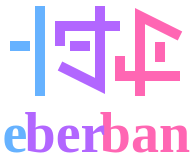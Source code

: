 <mxfile version="13.3.1" type="device" pages="2"><diagram name="long" id="2bqLPcFEiWsmac07kQbq"><mxGraphModel dx="686" dy="816" grid="1" gridSize="5" guides="0" tooltips="1" connect="0" arrows="0" fold="1" page="0" pageScale="1" pageWidth="850" pageHeight="1100" background="none" math="0" shadow="0" extFonts="Rajdhani^https://fonts.googleapis.com/css?family=Rajdhani"><root><mxCell id="RlufTSWeWx0UpjPHfSFb-0"/><mxCell id="RlufTSWeWx0UpjPHfSFb-1" parent="RlufTSWeWx0UpjPHfSFb-0"/><mxCell id="2bYlqaV-N95nfRwAGFN3-0" value="" style="endArrow=none;html=1;rounded=0;strokeWidth=5;strokeColor=#B266FF;" parent="RlufTSWeWx0UpjPHfSFb-1" edge="1"><mxGeometry width="50" height="50" relative="1" as="geometry"><mxPoint x="730" y="245" as="sourcePoint"/><mxPoint x="750" y="215" as="targetPoint"/><Array as="points"><mxPoint x="750" y="255"/></Array></mxGeometry></mxCell><mxCell id="2bYlqaV-N95nfRwAGFN3-1" value="" style="endArrow=none;html=1;strokeWidth=5;strokeColor=#B266FF;" parent="RlufTSWeWx0UpjPHfSFb-1" edge="1"><mxGeometry width="50" height="50" relative="1" as="geometry"><mxPoint x="735" y="235" as="sourcePoint"/><mxPoint x="745" y="235" as="targetPoint"/></mxGeometry></mxCell><mxCell id="2bYlqaV-N95nfRwAGFN3-2" value="" style="endArrow=none;html=1;strokeWidth=5;rounded=0;strokeColor=#B266FF;" parent="RlufTSWeWx0UpjPHfSFb-1" edge="1"><mxGeometry width="50" height="50" relative="1" as="geometry"><mxPoint x="730" y="235" as="sourcePoint"/><mxPoint x="760" y="225" as="targetPoint"/><Array as="points"><mxPoint x="730" y="225"/></Array></mxGeometry></mxCell><mxCell id="2bYlqaV-N95nfRwAGFN3-4" value="" style="endArrow=none;html=1;strokeWidth=5;rounded=0;strokeColor=#FF66B3;" parent="RlufTSWeWx0UpjPHfSFb-1" edge="1"><mxGeometry width="50" height="50" relative="1" as="geometry"><mxPoint x="770" y="260" as="sourcePoint"/><mxPoint x="790" y="230" as="targetPoint"/><Array as="points"><mxPoint x="770" y="220"/></Array></mxGeometry></mxCell><mxCell id="2bYlqaV-N95nfRwAGFN3-5" value="" style="endArrow=none;html=1;strokeWidth=5;strokeColor=#FF66B3;" parent="RlufTSWeWx0UpjPHfSFb-1" edge="1"><mxGeometry width="50" height="50" relative="1" as="geometry"><mxPoint x="780" y="243" as="sourcePoint"/><mxPoint x="780" y="233" as="targetPoint"/></mxGeometry></mxCell><mxCell id="2bYlqaV-N95nfRwAGFN3-6" value="" style="endArrow=none;html=1;strokeWidth=5;rounded=0;strokeColor=#FF66B3;" parent="RlufTSWeWx0UpjPHfSFb-1" edge="1"><mxGeometry width="50" height="50" relative="1" as="geometry"><mxPoint x="760" y="240" as="sourcePoint"/><mxPoint x="790" y="250" as="targetPoint"/><Array as="points"><mxPoint x="760" y="250"/></Array></mxGeometry></mxCell><mxCell id="2bYlqaV-N95nfRwAGFN3-7" value="" style="endArrow=none;html=1;strokeWidth=5;strokeColor=#66B2FF;" parent="RlufTSWeWx0UpjPHfSFb-1" edge="1"><mxGeometry width="50" height="50" relative="1" as="geometry"><mxPoint x="720" y="260" as="sourcePoint"/><mxPoint x="720" y="215" as="targetPoint"/></mxGeometry></mxCell><mxCell id="2bYlqaV-N95nfRwAGFN3-8" value="" style="endArrow=none;html=1;strokeWidth=5;strokeColor=#66B2FF;" parent="RlufTSWeWx0UpjPHfSFb-1" edge="1"><mxGeometry width="50" height="50" relative="1" as="geometry"><mxPoint x="705" y="235" as="sourcePoint"/><mxPoint x="715" y="235" as="targetPoint"/></mxGeometry></mxCell><mxCell id="2bYlqaV-N95nfRwAGFN3-9" value="e" style="text;html=1;strokeColor=none;fillColor=none;align=center;verticalAlign=middle;whiteSpace=wrap;rounded=0;fontFamily=Rajdhani;fontSize=28;fontStyle=1;spacingBottom=0;labelBorderColor=none;fontColor=#66B2FF;" parent="RlufTSWeWx0UpjPHfSFb-1" vertex="1"><mxGeometry x="700" y="265" width="15" height="25" as="geometry"/></mxCell><mxCell id="2bYlqaV-N95nfRwAGFN3-10" value="ban" style="text;html=1;strokeColor=none;fillColor=none;align=center;verticalAlign=middle;whiteSpace=wrap;rounded=0;fontFamily=Rajdhani;fontSize=28;fontStyle=1;spacingBottom=0;labelBorderColor=none;fontColor=#FF66B3;" parent="RlufTSWeWx0UpjPHfSFb-1" vertex="1"><mxGeometry x="750" y="265" width="45" height="25" as="geometry"/></mxCell><mxCell id="2bYlqaV-N95nfRwAGFN3-11" value="ber" style="text;html=1;strokeColor=none;fillColor=none;align=center;verticalAlign=middle;whiteSpace=wrap;rounded=0;fontFamily=Rajdhani;fontSize=28;fontStyle=1;spacingBottom=0;labelBorderColor=none;fontColor=#B266FF;" parent="RlufTSWeWx0UpjPHfSFb-1" vertex="1"><mxGeometry x="710" y="265" width="45" height="25" as="geometry"/></mxCell></root></mxGraphModel></diagram><diagram name="square" id="XD_FOVkh027whyAEmq7z"><mxGraphModel dx="621" dy="466" grid="1" gridSize="5" guides="0" tooltips="1" connect="0" arrows="0" fold="1" page="0" pageScale="1" pageWidth="850" pageHeight="1100" background="none" math="0" shadow="0" extFonts="Rajdhani^https://fonts.googleapis.com/css?family=Rajdhani"><root><mxCell id="LCGQbAdWD-Ptp7EpXu31-0"/><mxCell id="LCGQbAdWD-Ptp7EpXu31-1" parent="LCGQbAdWD-Ptp7EpXu31-0"/><mxCell id="AZkJ345SKMn3HLS_IpgU-1" value="" style="rounded=0;whiteSpace=wrap;html=1;strokeColor=none;fillColor=#66B2FF;" parent="LCGQbAdWD-Ptp7EpXu31-1" vertex="1"><mxGeometry x="380" y="165" width="195" height="65" as="geometry"/></mxCell><mxCell id="AZkJ345SKMn3HLS_IpgU-2" value="" style="rounded=0;whiteSpace=wrap;html=1;strokeColor=none;fillColor=#FF66B3;" parent="LCGQbAdWD-Ptp7EpXu31-1" vertex="1"><mxGeometry x="380" y="295" width="195" height="65" as="geometry"/></mxCell><mxCell id="pGSturR-zDVF4nlI1y6c-0" value="" style="endArrow=none;html=1;rounded=0;strokeWidth=5;strokeColor=#B266FF;" parent="LCGQbAdWD-Ptp7EpXu31-1" edge="1"><mxGeometry width="50" height="50" relative="1" as="geometry"><mxPoint x="460" y="270" as="sourcePoint"/><mxPoint x="480" y="240" as="targetPoint"/><Array as="points"><mxPoint x="480" y="280"/></Array></mxGeometry></mxCell><mxCell id="pGSturR-zDVF4nlI1y6c-1" value="" style="endArrow=none;html=1;strokeWidth=5;strokeColor=#B266FF;" parent="LCGQbAdWD-Ptp7EpXu31-1" edge="1"><mxGeometry width="50" height="50" relative="1" as="geometry"><mxPoint x="465" y="260" as="sourcePoint"/><mxPoint x="475" y="260" as="targetPoint"/></mxGeometry></mxCell><mxCell id="pGSturR-zDVF4nlI1y6c-2" value="" style="endArrow=none;html=1;strokeWidth=5;rounded=0;strokeColor=#B266FF;" parent="LCGQbAdWD-Ptp7EpXu31-1" edge="1"><mxGeometry width="50" height="50" relative="1" as="geometry"><mxPoint x="460" y="260" as="sourcePoint"/><mxPoint x="490" y="250" as="targetPoint"/><Array as="points"><mxPoint x="460" y="250"/></Array></mxGeometry></mxCell><mxCell id="pGSturR-zDVF4nlI1y6c-3" value="" style="endArrow=none;html=1;strokeWidth=5;rounded=0;strokeColor=#FF66B3;" parent="LCGQbAdWD-Ptp7EpXu31-1" edge="1"><mxGeometry width="50" height="50" relative="1" as="geometry"><mxPoint x="500" y="285" as="sourcePoint"/><mxPoint x="520" y="255" as="targetPoint"/><Array as="points"><mxPoint x="500" y="245"/></Array></mxGeometry></mxCell><mxCell id="pGSturR-zDVF4nlI1y6c-4" value="" style="endArrow=none;html=1;strokeWidth=5;strokeColor=#FF66B3;" parent="LCGQbAdWD-Ptp7EpXu31-1" edge="1"><mxGeometry width="50" height="50" relative="1" as="geometry"><mxPoint x="510" y="268" as="sourcePoint"/><mxPoint x="510" y="258" as="targetPoint"/></mxGeometry></mxCell><mxCell id="pGSturR-zDVF4nlI1y6c-5" value="" style="endArrow=none;html=1;strokeWidth=5;rounded=0;strokeColor=#FF66B3;" parent="LCGQbAdWD-Ptp7EpXu31-1" edge="1"><mxGeometry width="50" height="50" relative="1" as="geometry"><mxPoint x="490" y="265" as="sourcePoint"/><mxPoint x="520" y="275" as="targetPoint"/><Array as="points"><mxPoint x="490" y="275"/></Array></mxGeometry></mxCell><mxCell id="pGSturR-zDVF4nlI1y6c-6" value="" style="endArrow=none;html=1;strokeWidth=5;strokeColor=#66B2FF;startArrow=none;startFill=0;" parent="LCGQbAdWD-Ptp7EpXu31-1" edge="1"><mxGeometry width="50" height="50" relative="1" as="geometry"><mxPoint x="450" y="280" as="sourcePoint"/><mxPoint x="450" y="240" as="targetPoint"/></mxGeometry></mxCell><mxCell id="pGSturR-zDVF4nlI1y6c-7" value="" style="endArrow=none;html=1;strokeWidth=5;strokeColor=#66B2FF;" parent="LCGQbAdWD-Ptp7EpXu31-1" edge="1"><mxGeometry width="50" height="50" relative="1" as="geometry"><mxPoint x="435" y="260" as="sourcePoint"/><mxPoint x="445" y="260" as="targetPoint"/></mxGeometry></mxCell><mxCell id="r5F71SPN1X7RgMRxIrzv-0" value="" style="endArrow=none;html=1;strokeWidth=5;strokeColor=#66B2FF;startArrow=none;startFill=0;rounded=0;" parent="LCGQbAdWD-Ptp7EpXu31-1" edge="1"><mxGeometry width="50" height="50" relative="1" as="geometry"><mxPoint x="445" y="285" as="sourcePoint"/><mxPoint x="450" y="275" as="targetPoint"/><Array as="points"><mxPoint x="450" y="280"/></Array></mxGeometry></mxCell><mxCell id="r5F71SPN1X7RgMRxIrzv-1" value="" style="endArrow=none;html=1;strokeWidth=5;strokeColor=#66B2FF;startArrow=none;startFill=0;rounded=0;" parent="LCGQbAdWD-Ptp7EpXu31-1" edge="1"><mxGeometry width="50" height="50" relative="1" as="geometry"><mxPoint x="455" y="285" as="sourcePoint"/><mxPoint x="450" y="275" as="targetPoint"/><Array as="points"><mxPoint x="450" y="280"/></Array></mxGeometry></mxCell><mxCell id="ziyfQrcUxLwNScdWVcr7-0" value="" style="rounded=0;whiteSpace=wrap;html=1;fillColor=none;strokeColor=none;" vertex="1" parent="LCGQbAdWD-Ptp7EpXu31-1"><mxGeometry x="340" y="120" width="275" height="280" as="geometry"/></mxCell></root></mxGraphModel></diagram></mxfile>